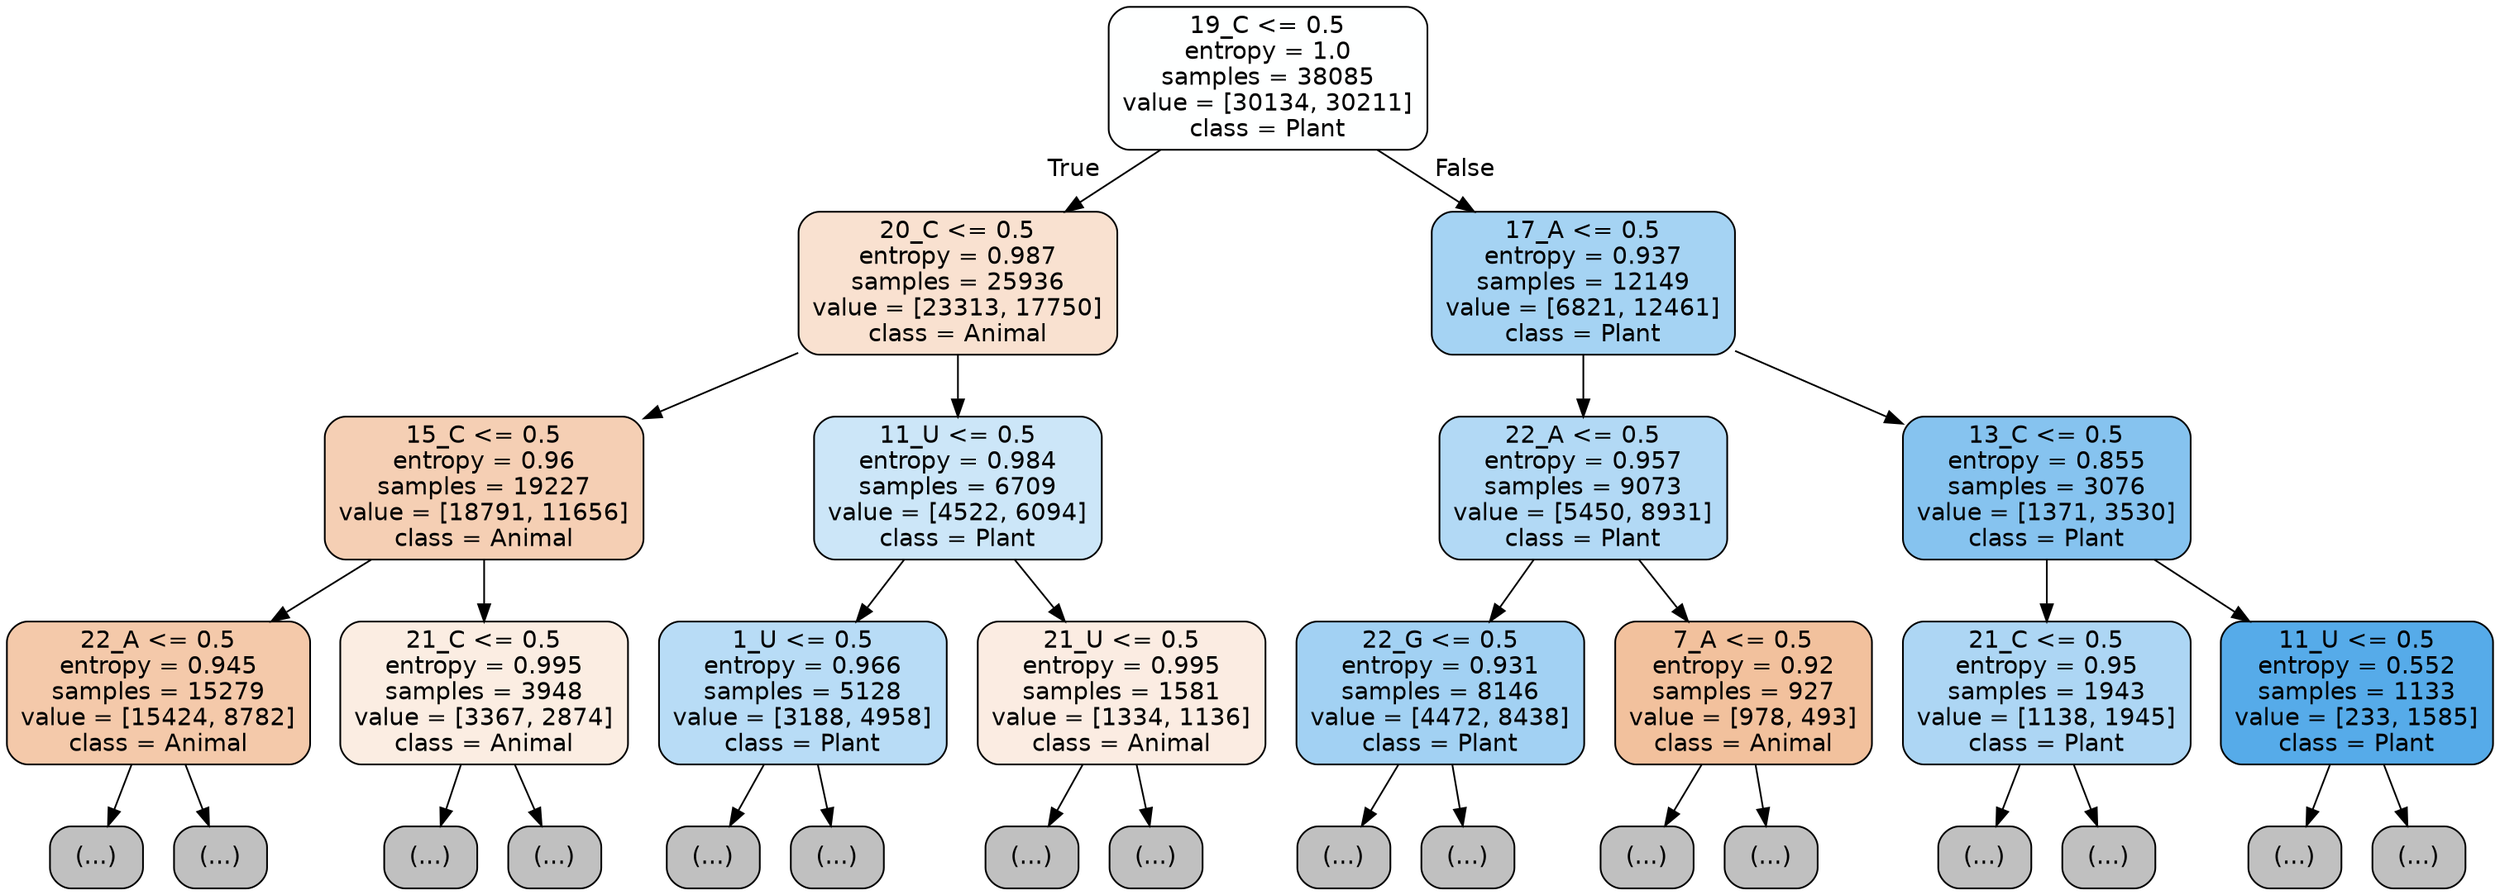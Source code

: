 digraph Tree {
node [shape=box, style="filled, rounded", color="black", fontname="helvetica"] ;
edge [fontname="helvetica"] ;
0 [label="19_C <= 0.5\nentropy = 1.0\nsamples = 38085\nvalue = [30134, 30211]\nclass = Plant", fillcolor="#feffff"] ;
1 [label="20_C <= 0.5\nentropy = 0.987\nsamples = 25936\nvalue = [23313, 17750]\nclass = Animal", fillcolor="#f9e1d0"] ;
0 -> 1 [labeldistance=2.5, labelangle=45, headlabel="True"] ;
2 [label="15_C <= 0.5\nentropy = 0.96\nsamples = 19227\nvalue = [18791, 11656]\nclass = Animal", fillcolor="#f5cfb4"] ;
1 -> 2 ;
3 [label="22_A <= 0.5\nentropy = 0.945\nsamples = 15279\nvalue = [15424, 8782]\nclass = Animal", fillcolor="#f4c9aa"] ;
2 -> 3 ;
4 [label="(...)", fillcolor="#C0C0C0"] ;
3 -> 4 ;
6671 [label="(...)", fillcolor="#C0C0C0"] ;
3 -> 6671 ;
7546 [label="21_C <= 0.5\nentropy = 0.995\nsamples = 3948\nvalue = [3367, 2874]\nclass = Animal", fillcolor="#fbede2"] ;
2 -> 7546 ;
7547 [label="(...)", fillcolor="#C0C0C0"] ;
7546 -> 7547 ;
9082 [label="(...)", fillcolor="#C0C0C0"] ;
7546 -> 9082 ;
9597 [label="11_U <= 0.5\nentropy = 0.984\nsamples = 6709\nvalue = [4522, 6094]\nclass = Plant", fillcolor="#cce6f8"] ;
1 -> 9597 ;
9598 [label="1_U <= 0.5\nentropy = 0.966\nsamples = 5128\nvalue = [3188, 4958]\nclass = Plant", fillcolor="#b8dcf6"] ;
9597 -> 9598 ;
9599 [label="(...)", fillcolor="#C0C0C0"] ;
9598 -> 9599 ;
10888 [label="(...)", fillcolor="#C0C0C0"] ;
9598 -> 10888 ;
11853 [label="21_U <= 0.5\nentropy = 0.995\nsamples = 1581\nvalue = [1334, 1136]\nclass = Animal", fillcolor="#fbece2"] ;
9597 -> 11853 ;
11854 [label="(...)", fillcolor="#C0C0C0"] ;
11853 -> 11854 ;
12481 [label="(...)", fillcolor="#C0C0C0"] ;
11853 -> 12481 ;
12680 [label="17_A <= 0.5\nentropy = 0.937\nsamples = 12149\nvalue = [6821, 12461]\nclass = Plant", fillcolor="#a5d3f3"] ;
0 -> 12680 [labeldistance=2.5, labelangle=-45, headlabel="False"] ;
12681 [label="22_A <= 0.5\nentropy = 0.957\nsamples = 9073\nvalue = [5450, 8931]\nclass = Plant", fillcolor="#b2d9f5"] ;
12680 -> 12681 ;
12682 [label="22_G <= 0.5\nentropy = 0.931\nsamples = 8146\nvalue = [4472, 8438]\nclass = Plant", fillcolor="#a2d1f3"] ;
12681 -> 12682 ;
12683 [label="(...)", fillcolor="#C0C0C0"] ;
12682 -> 12683 ;
15020 [label="(...)", fillcolor="#C0C0C0"] ;
12682 -> 15020 ;
15377 [label="7_A <= 0.5\nentropy = 0.92\nsamples = 927\nvalue = [978, 493]\nclass = Animal", fillcolor="#f2c19d"] ;
12681 -> 15377 ;
15378 [label="(...)", fillcolor="#C0C0C0"] ;
15377 -> 15378 ;
15625 [label="(...)", fillcolor="#C0C0C0"] ;
15377 -> 15625 ;
15752 [label="13_C <= 0.5\nentropy = 0.855\nsamples = 3076\nvalue = [1371, 3530]\nclass = Plant", fillcolor="#86c3ef"] ;
12680 -> 15752 ;
15753 [label="21_C <= 0.5\nentropy = 0.95\nsamples = 1943\nvalue = [1138, 1945]\nclass = Plant", fillcolor="#add6f4"] ;
15752 -> 15753 ;
15754 [label="(...)", fillcolor="#C0C0C0"] ;
15753 -> 15754 ;
16405 [label="(...)", fillcolor="#C0C0C0"] ;
15753 -> 16405 ;
16568 [label="11_U <= 0.5\nentropy = 0.552\nsamples = 1133\nvalue = [233, 1585]\nclass = Plant", fillcolor="#56abe9"] ;
15752 -> 16568 ;
16569 [label="(...)", fillcolor="#C0C0C0"] ;
16568 -> 16569 ;
16742 [label="(...)", fillcolor="#C0C0C0"] ;
16568 -> 16742 ;
}